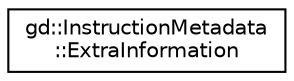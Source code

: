 digraph "Graphical Class Hierarchy"
{
  edge [fontname="Helvetica",fontsize="10",labelfontname="Helvetica",labelfontsize="10"];
  node [fontname="Helvetica",fontsize="10",shape=record];
  rankdir="LR";
  Node1 [label="gd::InstructionMetadata\l::ExtraInformation",height=0.2,width=0.4,color="black", fillcolor="white", style="filled",URL="$classgd_1_1_instruction_metadata_1_1_extra_information.html",tooltip="Defines information about how generate the code for an instruction. "];
}
